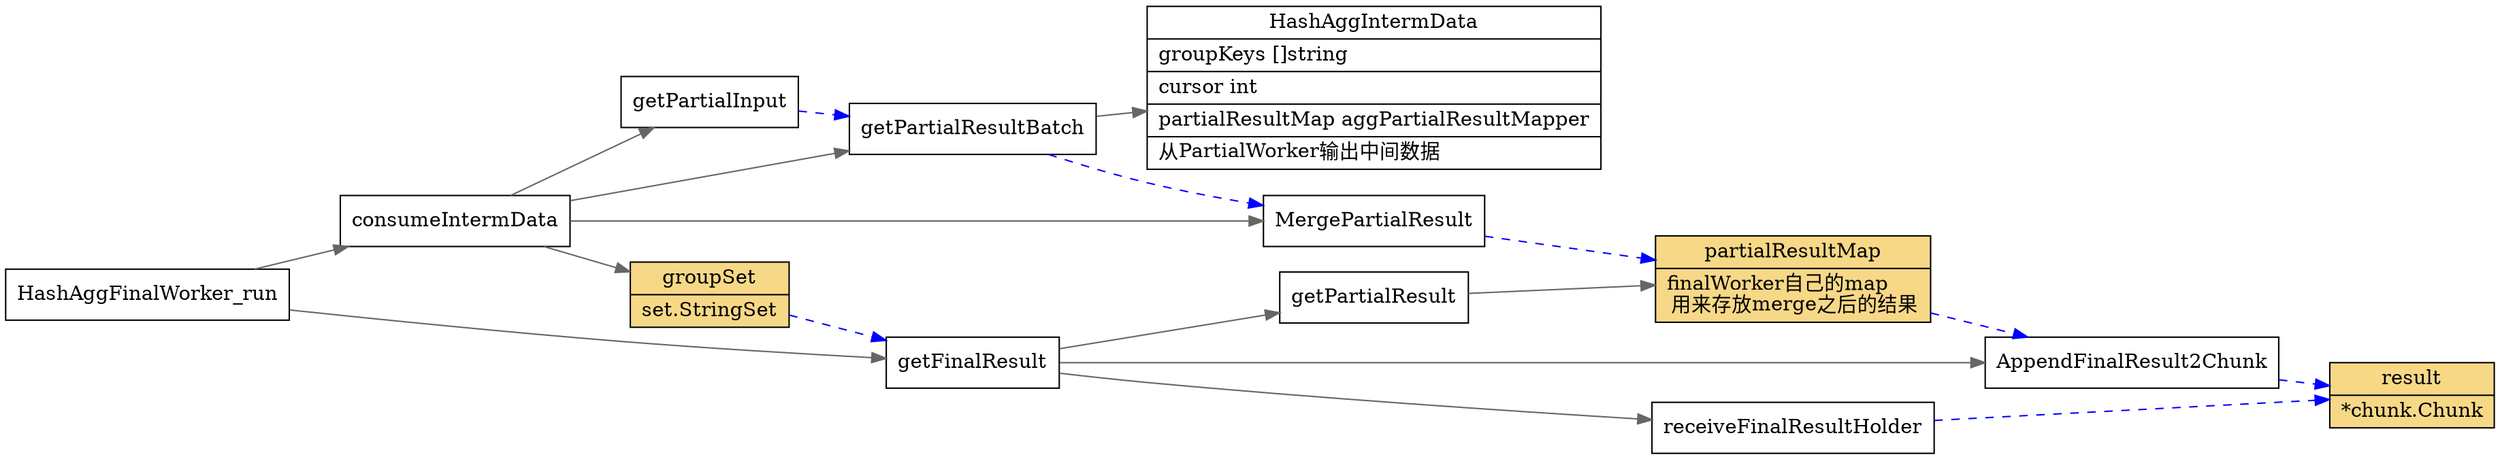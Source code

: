 digraph consumeIntermData {
  node[shape=box];
  edge[color=gray40];
  newrank=true;
  rankdir=LR;
  partialResultMap[
    shape=record;
    style=filled;
    fillcolor="#f6d887";
    label="{{
      partialResultMap
    }}"
  ];
  HashAggFinalWorker_run -> {
    consumeIntermData;
    getFinalResult;
  }
  consumeIntermData -> {
    getPartialInput;
    getPartialResultBatch;
    getPartialInput;
    MergePartialResult;
    groupSet;
  };
  getPartialResultBatch -> {
    HashAggIntermData;
  }
  HashAggIntermData[
    shape="record";
    label="{{
      HashAggIntermData|
	      groupKeys        []string\l|
	      cursor           int\l|
	      partialResultMap aggPartialResultMapper\l|
        从PartialWorker输出中间数据\l
    }}"];

  getFinalResult -> {
    getPartialResult;
    AppendFinalResult2Chunk;
    receiveFinalResultHolder;
  }

  getPartialResult -> partialResultMap;
  partialResultMap[
    shape="record";
    label="{{
      partialResultMap|
      finalWorker自己的map\l
      用来存放merge之后的结果\l
    }}"];
  groupSet[
    shape=record;
    style=filled;
    fillcolor="#f6d887";
    label="{{
      groupSet|
      set.StringSet
    }}"
  ];
  result[
    shape=record;
    style=filled;
    fillcolor="#f6d887";
    label="{{
      result|
      *chunk.Chunk\l
    }}"
  ];
  edge[style=dashed;color=blue];
  getPartialInput -> getPartialResultBatch -> MergePartialResult -> partialResultMap;
  partialResultMap -> AppendFinalResult2Chunk;
  groupSet -> getFinalResult;
  receiveFinalResultHolder -> result;
  AppendFinalResult2Chunk -> result;
}

